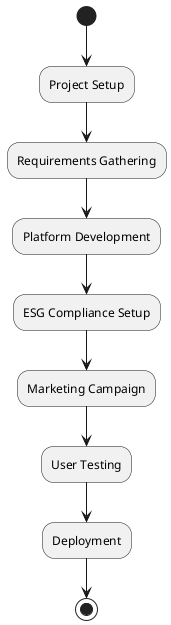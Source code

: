 @startuml
(*) --> "Project Setup"
"Project Setup" --> "Requirements Gathering"
"Requirements Gathering" --> "Platform Development"
"Platform Development" --> "ESG Compliance Setup"
"ESG Compliance Setup" --> "Marketing Campaign"
"Marketing Campaign" --> "User Testing"
"User Testing" --> "Deployment"
"Deployment" --> (*)
@enduml
